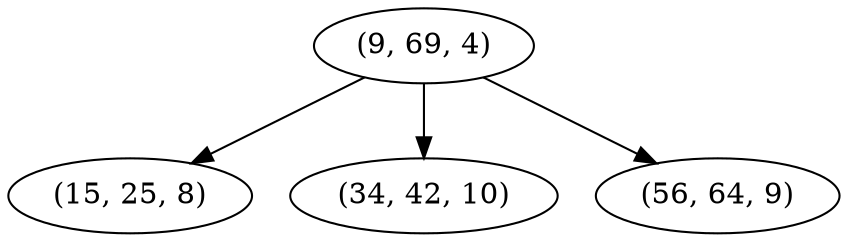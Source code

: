 digraph tree {
    "(9, 69, 4)";
    "(15, 25, 8)";
    "(34, 42, 10)";
    "(56, 64, 9)";
    "(9, 69, 4)" -> "(15, 25, 8)";
    "(9, 69, 4)" -> "(34, 42, 10)";
    "(9, 69, 4)" -> "(56, 64, 9)";
}
